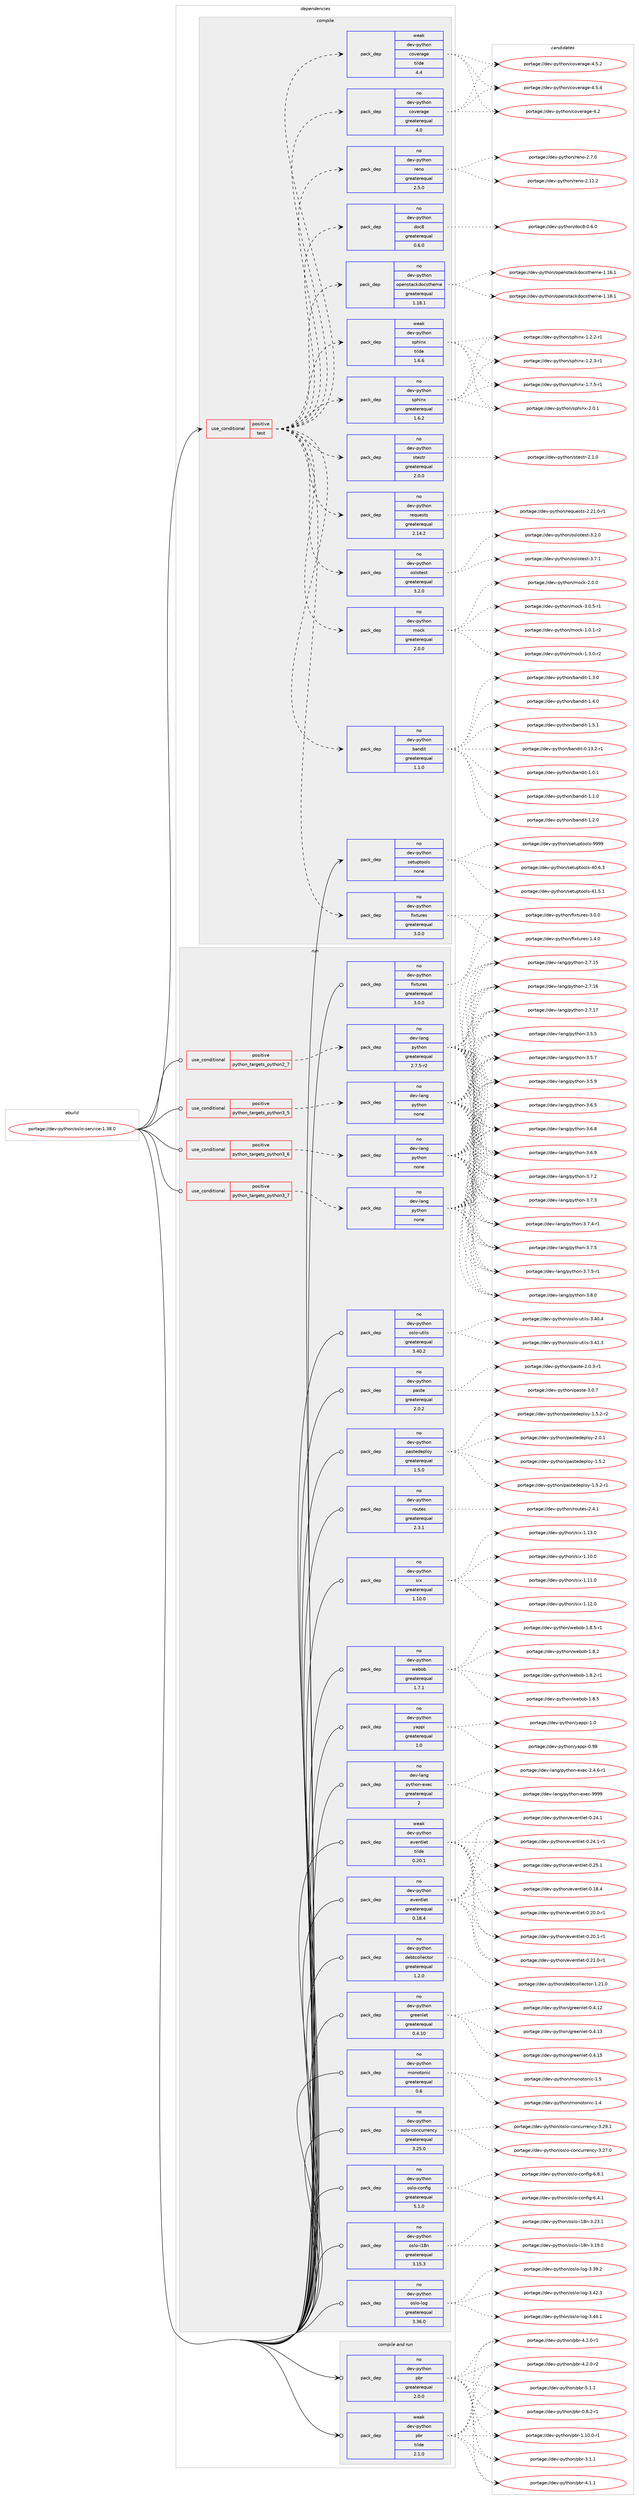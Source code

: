 digraph prolog {

# *************
# Graph options
# *************

newrank=true;
concentrate=true;
compound=true;
graph [rankdir=LR,fontname=Helvetica,fontsize=10,ranksep=1.5];#, ranksep=2.5, nodesep=0.2];
edge  [arrowhead=vee];
node  [fontname=Helvetica,fontsize=10];

# **********
# The ebuild
# **********

subgraph cluster_leftcol {
color=gray;
rank=same;
label=<<i>ebuild</i>>;
id [label="portage://dev-python/oslo-service-1.38.0", color=red, width=4, href="../dev-python/oslo-service-1.38.0.svg"];
}

# ****************
# The dependencies
# ****************

subgraph cluster_midcol {
color=gray;
label=<<i>dependencies</i>>;
subgraph cluster_compile {
fillcolor="#eeeeee";
style=filled;
label=<<i>compile</i>>;
subgraph cond33140 {
dependency154454 [label=<<TABLE BORDER="0" CELLBORDER="1" CELLSPACING="0" CELLPADDING="4"><TR><TD ROWSPAN="3" CELLPADDING="10">use_conditional</TD></TR><TR><TD>positive</TD></TR><TR><TD>test</TD></TR></TABLE>>, shape=none, color=red];
subgraph pack117983 {
dependency154455 [label=<<TABLE BORDER="0" CELLBORDER="1" CELLSPACING="0" CELLPADDING="4" WIDTH="220"><TR><TD ROWSPAN="6" CELLPADDING="30">pack_dep</TD></TR><TR><TD WIDTH="110">no</TD></TR><TR><TD>dev-python</TD></TR><TR><TD>fixtures</TD></TR><TR><TD>greaterequal</TD></TR><TR><TD>3.0.0</TD></TR></TABLE>>, shape=none, color=blue];
}
dependency154454:e -> dependency154455:w [weight=20,style="dashed",arrowhead="vee"];
subgraph pack117984 {
dependency154456 [label=<<TABLE BORDER="0" CELLBORDER="1" CELLSPACING="0" CELLPADDING="4" WIDTH="220"><TR><TD ROWSPAN="6" CELLPADDING="30">pack_dep</TD></TR><TR><TD WIDTH="110">no</TD></TR><TR><TD>dev-python</TD></TR><TR><TD>mock</TD></TR><TR><TD>greaterequal</TD></TR><TR><TD>2.0.0</TD></TR></TABLE>>, shape=none, color=blue];
}
dependency154454:e -> dependency154456:w [weight=20,style="dashed",arrowhead="vee"];
subgraph pack117985 {
dependency154457 [label=<<TABLE BORDER="0" CELLBORDER="1" CELLSPACING="0" CELLPADDING="4" WIDTH="220"><TR><TD ROWSPAN="6" CELLPADDING="30">pack_dep</TD></TR><TR><TD WIDTH="110">no</TD></TR><TR><TD>dev-python</TD></TR><TR><TD>oslotest</TD></TR><TR><TD>greaterequal</TD></TR><TR><TD>3.2.0</TD></TR></TABLE>>, shape=none, color=blue];
}
dependency154454:e -> dependency154457:w [weight=20,style="dashed",arrowhead="vee"];
subgraph pack117986 {
dependency154458 [label=<<TABLE BORDER="0" CELLBORDER="1" CELLSPACING="0" CELLPADDING="4" WIDTH="220"><TR><TD ROWSPAN="6" CELLPADDING="30">pack_dep</TD></TR><TR><TD WIDTH="110">no</TD></TR><TR><TD>dev-python</TD></TR><TR><TD>requests</TD></TR><TR><TD>greaterequal</TD></TR><TR><TD>2.14.2</TD></TR></TABLE>>, shape=none, color=blue];
}
dependency154454:e -> dependency154458:w [weight=20,style="dashed",arrowhead="vee"];
subgraph pack117987 {
dependency154459 [label=<<TABLE BORDER="0" CELLBORDER="1" CELLSPACING="0" CELLPADDING="4" WIDTH="220"><TR><TD ROWSPAN="6" CELLPADDING="30">pack_dep</TD></TR><TR><TD WIDTH="110">no</TD></TR><TR><TD>dev-python</TD></TR><TR><TD>stestr</TD></TR><TR><TD>greaterequal</TD></TR><TR><TD>2.0.0</TD></TR></TABLE>>, shape=none, color=blue];
}
dependency154454:e -> dependency154459:w [weight=20,style="dashed",arrowhead="vee"];
subgraph pack117988 {
dependency154460 [label=<<TABLE BORDER="0" CELLBORDER="1" CELLSPACING="0" CELLPADDING="4" WIDTH="220"><TR><TD ROWSPAN="6" CELLPADDING="30">pack_dep</TD></TR><TR><TD WIDTH="110">no</TD></TR><TR><TD>dev-python</TD></TR><TR><TD>sphinx</TD></TR><TR><TD>greaterequal</TD></TR><TR><TD>1.6.2</TD></TR></TABLE>>, shape=none, color=blue];
}
dependency154454:e -> dependency154460:w [weight=20,style="dashed",arrowhead="vee"];
subgraph pack117989 {
dependency154461 [label=<<TABLE BORDER="0" CELLBORDER="1" CELLSPACING="0" CELLPADDING="4" WIDTH="220"><TR><TD ROWSPAN="6" CELLPADDING="30">pack_dep</TD></TR><TR><TD WIDTH="110">weak</TD></TR><TR><TD>dev-python</TD></TR><TR><TD>sphinx</TD></TR><TR><TD>tilde</TD></TR><TR><TD>1.6.6</TD></TR></TABLE>>, shape=none, color=blue];
}
dependency154454:e -> dependency154461:w [weight=20,style="dashed",arrowhead="vee"];
subgraph pack117990 {
dependency154462 [label=<<TABLE BORDER="0" CELLBORDER="1" CELLSPACING="0" CELLPADDING="4" WIDTH="220"><TR><TD ROWSPAN="6" CELLPADDING="30">pack_dep</TD></TR><TR><TD WIDTH="110">no</TD></TR><TR><TD>dev-python</TD></TR><TR><TD>openstackdocstheme</TD></TR><TR><TD>greaterequal</TD></TR><TR><TD>1.18.1</TD></TR></TABLE>>, shape=none, color=blue];
}
dependency154454:e -> dependency154462:w [weight=20,style="dashed",arrowhead="vee"];
subgraph pack117991 {
dependency154463 [label=<<TABLE BORDER="0" CELLBORDER="1" CELLSPACING="0" CELLPADDING="4" WIDTH="220"><TR><TD ROWSPAN="6" CELLPADDING="30">pack_dep</TD></TR><TR><TD WIDTH="110">no</TD></TR><TR><TD>dev-python</TD></TR><TR><TD>doc8</TD></TR><TR><TD>greaterequal</TD></TR><TR><TD>0.6.0</TD></TR></TABLE>>, shape=none, color=blue];
}
dependency154454:e -> dependency154463:w [weight=20,style="dashed",arrowhead="vee"];
subgraph pack117992 {
dependency154464 [label=<<TABLE BORDER="0" CELLBORDER="1" CELLSPACING="0" CELLPADDING="4" WIDTH="220"><TR><TD ROWSPAN="6" CELLPADDING="30">pack_dep</TD></TR><TR><TD WIDTH="110">no</TD></TR><TR><TD>dev-python</TD></TR><TR><TD>reno</TD></TR><TR><TD>greaterequal</TD></TR><TR><TD>2.5.0</TD></TR></TABLE>>, shape=none, color=blue];
}
dependency154454:e -> dependency154464:w [weight=20,style="dashed",arrowhead="vee"];
subgraph pack117993 {
dependency154465 [label=<<TABLE BORDER="0" CELLBORDER="1" CELLSPACING="0" CELLPADDING="4" WIDTH="220"><TR><TD ROWSPAN="6" CELLPADDING="30">pack_dep</TD></TR><TR><TD WIDTH="110">no</TD></TR><TR><TD>dev-python</TD></TR><TR><TD>coverage</TD></TR><TR><TD>greaterequal</TD></TR><TR><TD>4.0</TD></TR></TABLE>>, shape=none, color=blue];
}
dependency154454:e -> dependency154465:w [weight=20,style="dashed",arrowhead="vee"];
subgraph pack117994 {
dependency154466 [label=<<TABLE BORDER="0" CELLBORDER="1" CELLSPACING="0" CELLPADDING="4" WIDTH="220"><TR><TD ROWSPAN="6" CELLPADDING="30">pack_dep</TD></TR><TR><TD WIDTH="110">weak</TD></TR><TR><TD>dev-python</TD></TR><TR><TD>coverage</TD></TR><TR><TD>tilde</TD></TR><TR><TD>4.4</TD></TR></TABLE>>, shape=none, color=blue];
}
dependency154454:e -> dependency154466:w [weight=20,style="dashed",arrowhead="vee"];
subgraph pack117995 {
dependency154467 [label=<<TABLE BORDER="0" CELLBORDER="1" CELLSPACING="0" CELLPADDING="4" WIDTH="220"><TR><TD ROWSPAN="6" CELLPADDING="30">pack_dep</TD></TR><TR><TD WIDTH="110">no</TD></TR><TR><TD>dev-python</TD></TR><TR><TD>bandit</TD></TR><TR><TD>greaterequal</TD></TR><TR><TD>1.1.0</TD></TR></TABLE>>, shape=none, color=blue];
}
dependency154454:e -> dependency154467:w [weight=20,style="dashed",arrowhead="vee"];
}
id:e -> dependency154454:w [weight=20,style="solid",arrowhead="vee"];
subgraph pack117996 {
dependency154468 [label=<<TABLE BORDER="0" CELLBORDER="1" CELLSPACING="0" CELLPADDING="4" WIDTH="220"><TR><TD ROWSPAN="6" CELLPADDING="30">pack_dep</TD></TR><TR><TD WIDTH="110">no</TD></TR><TR><TD>dev-python</TD></TR><TR><TD>setuptools</TD></TR><TR><TD>none</TD></TR><TR><TD></TD></TR></TABLE>>, shape=none, color=blue];
}
id:e -> dependency154468:w [weight=20,style="solid",arrowhead="vee"];
}
subgraph cluster_compileandrun {
fillcolor="#eeeeee";
style=filled;
label=<<i>compile and run</i>>;
subgraph pack117997 {
dependency154469 [label=<<TABLE BORDER="0" CELLBORDER="1" CELLSPACING="0" CELLPADDING="4" WIDTH="220"><TR><TD ROWSPAN="6" CELLPADDING="30">pack_dep</TD></TR><TR><TD WIDTH="110">no</TD></TR><TR><TD>dev-python</TD></TR><TR><TD>pbr</TD></TR><TR><TD>greaterequal</TD></TR><TR><TD>2.0.0</TD></TR></TABLE>>, shape=none, color=blue];
}
id:e -> dependency154469:w [weight=20,style="solid",arrowhead="odotvee"];
subgraph pack117998 {
dependency154470 [label=<<TABLE BORDER="0" CELLBORDER="1" CELLSPACING="0" CELLPADDING="4" WIDTH="220"><TR><TD ROWSPAN="6" CELLPADDING="30">pack_dep</TD></TR><TR><TD WIDTH="110">weak</TD></TR><TR><TD>dev-python</TD></TR><TR><TD>pbr</TD></TR><TR><TD>tilde</TD></TR><TR><TD>2.1.0</TD></TR></TABLE>>, shape=none, color=blue];
}
id:e -> dependency154470:w [weight=20,style="solid",arrowhead="odotvee"];
}
subgraph cluster_run {
fillcolor="#eeeeee";
style=filled;
label=<<i>run</i>>;
subgraph cond33141 {
dependency154471 [label=<<TABLE BORDER="0" CELLBORDER="1" CELLSPACING="0" CELLPADDING="4"><TR><TD ROWSPAN="3" CELLPADDING="10">use_conditional</TD></TR><TR><TD>positive</TD></TR><TR><TD>python_targets_python2_7</TD></TR></TABLE>>, shape=none, color=red];
subgraph pack117999 {
dependency154472 [label=<<TABLE BORDER="0" CELLBORDER="1" CELLSPACING="0" CELLPADDING="4" WIDTH="220"><TR><TD ROWSPAN="6" CELLPADDING="30">pack_dep</TD></TR><TR><TD WIDTH="110">no</TD></TR><TR><TD>dev-lang</TD></TR><TR><TD>python</TD></TR><TR><TD>greaterequal</TD></TR><TR><TD>2.7.5-r2</TD></TR></TABLE>>, shape=none, color=blue];
}
dependency154471:e -> dependency154472:w [weight=20,style="dashed",arrowhead="vee"];
}
id:e -> dependency154471:w [weight=20,style="solid",arrowhead="odot"];
subgraph cond33142 {
dependency154473 [label=<<TABLE BORDER="0" CELLBORDER="1" CELLSPACING="0" CELLPADDING="4"><TR><TD ROWSPAN="3" CELLPADDING="10">use_conditional</TD></TR><TR><TD>positive</TD></TR><TR><TD>python_targets_python3_5</TD></TR></TABLE>>, shape=none, color=red];
subgraph pack118000 {
dependency154474 [label=<<TABLE BORDER="0" CELLBORDER="1" CELLSPACING="0" CELLPADDING="4" WIDTH="220"><TR><TD ROWSPAN="6" CELLPADDING="30">pack_dep</TD></TR><TR><TD WIDTH="110">no</TD></TR><TR><TD>dev-lang</TD></TR><TR><TD>python</TD></TR><TR><TD>none</TD></TR><TR><TD></TD></TR></TABLE>>, shape=none, color=blue];
}
dependency154473:e -> dependency154474:w [weight=20,style="dashed",arrowhead="vee"];
}
id:e -> dependency154473:w [weight=20,style="solid",arrowhead="odot"];
subgraph cond33143 {
dependency154475 [label=<<TABLE BORDER="0" CELLBORDER="1" CELLSPACING="0" CELLPADDING="4"><TR><TD ROWSPAN="3" CELLPADDING="10">use_conditional</TD></TR><TR><TD>positive</TD></TR><TR><TD>python_targets_python3_6</TD></TR></TABLE>>, shape=none, color=red];
subgraph pack118001 {
dependency154476 [label=<<TABLE BORDER="0" CELLBORDER="1" CELLSPACING="0" CELLPADDING="4" WIDTH="220"><TR><TD ROWSPAN="6" CELLPADDING="30">pack_dep</TD></TR><TR><TD WIDTH="110">no</TD></TR><TR><TD>dev-lang</TD></TR><TR><TD>python</TD></TR><TR><TD>none</TD></TR><TR><TD></TD></TR></TABLE>>, shape=none, color=blue];
}
dependency154475:e -> dependency154476:w [weight=20,style="dashed",arrowhead="vee"];
}
id:e -> dependency154475:w [weight=20,style="solid",arrowhead="odot"];
subgraph cond33144 {
dependency154477 [label=<<TABLE BORDER="0" CELLBORDER="1" CELLSPACING="0" CELLPADDING="4"><TR><TD ROWSPAN="3" CELLPADDING="10">use_conditional</TD></TR><TR><TD>positive</TD></TR><TR><TD>python_targets_python3_7</TD></TR></TABLE>>, shape=none, color=red];
subgraph pack118002 {
dependency154478 [label=<<TABLE BORDER="0" CELLBORDER="1" CELLSPACING="0" CELLPADDING="4" WIDTH="220"><TR><TD ROWSPAN="6" CELLPADDING="30">pack_dep</TD></TR><TR><TD WIDTH="110">no</TD></TR><TR><TD>dev-lang</TD></TR><TR><TD>python</TD></TR><TR><TD>none</TD></TR><TR><TD></TD></TR></TABLE>>, shape=none, color=blue];
}
dependency154477:e -> dependency154478:w [weight=20,style="dashed",arrowhead="vee"];
}
id:e -> dependency154477:w [weight=20,style="solid",arrowhead="odot"];
subgraph pack118003 {
dependency154479 [label=<<TABLE BORDER="0" CELLBORDER="1" CELLSPACING="0" CELLPADDING="4" WIDTH="220"><TR><TD ROWSPAN="6" CELLPADDING="30">pack_dep</TD></TR><TR><TD WIDTH="110">no</TD></TR><TR><TD>dev-lang</TD></TR><TR><TD>python-exec</TD></TR><TR><TD>greaterequal</TD></TR><TR><TD>2</TD></TR></TABLE>>, shape=none, color=blue];
}
id:e -> dependency154479:w [weight=20,style="solid",arrowhead="odot"];
subgraph pack118004 {
dependency154480 [label=<<TABLE BORDER="0" CELLBORDER="1" CELLSPACING="0" CELLPADDING="4" WIDTH="220"><TR><TD ROWSPAN="6" CELLPADDING="30">pack_dep</TD></TR><TR><TD WIDTH="110">no</TD></TR><TR><TD>dev-python</TD></TR><TR><TD>debtcollector</TD></TR><TR><TD>greaterequal</TD></TR><TR><TD>1.2.0</TD></TR></TABLE>>, shape=none, color=blue];
}
id:e -> dependency154480:w [weight=20,style="solid",arrowhead="odot"];
subgraph pack118005 {
dependency154481 [label=<<TABLE BORDER="0" CELLBORDER="1" CELLSPACING="0" CELLPADDING="4" WIDTH="220"><TR><TD ROWSPAN="6" CELLPADDING="30">pack_dep</TD></TR><TR><TD WIDTH="110">no</TD></TR><TR><TD>dev-python</TD></TR><TR><TD>eventlet</TD></TR><TR><TD>greaterequal</TD></TR><TR><TD>0.18.4</TD></TR></TABLE>>, shape=none, color=blue];
}
id:e -> dependency154481:w [weight=20,style="solid",arrowhead="odot"];
subgraph pack118006 {
dependency154482 [label=<<TABLE BORDER="0" CELLBORDER="1" CELLSPACING="0" CELLPADDING="4" WIDTH="220"><TR><TD ROWSPAN="6" CELLPADDING="30">pack_dep</TD></TR><TR><TD WIDTH="110">no</TD></TR><TR><TD>dev-python</TD></TR><TR><TD>fixtures</TD></TR><TR><TD>greaterequal</TD></TR><TR><TD>3.0.0</TD></TR></TABLE>>, shape=none, color=blue];
}
id:e -> dependency154482:w [weight=20,style="solid",arrowhead="odot"];
subgraph pack118007 {
dependency154483 [label=<<TABLE BORDER="0" CELLBORDER="1" CELLSPACING="0" CELLPADDING="4" WIDTH="220"><TR><TD ROWSPAN="6" CELLPADDING="30">pack_dep</TD></TR><TR><TD WIDTH="110">no</TD></TR><TR><TD>dev-python</TD></TR><TR><TD>greenlet</TD></TR><TR><TD>greaterequal</TD></TR><TR><TD>0.4.10</TD></TR></TABLE>>, shape=none, color=blue];
}
id:e -> dependency154483:w [weight=20,style="solid",arrowhead="odot"];
subgraph pack118008 {
dependency154484 [label=<<TABLE BORDER="0" CELLBORDER="1" CELLSPACING="0" CELLPADDING="4" WIDTH="220"><TR><TD ROWSPAN="6" CELLPADDING="30">pack_dep</TD></TR><TR><TD WIDTH="110">no</TD></TR><TR><TD>dev-python</TD></TR><TR><TD>monotonic</TD></TR><TR><TD>greaterequal</TD></TR><TR><TD>0.6</TD></TR></TABLE>>, shape=none, color=blue];
}
id:e -> dependency154484:w [weight=20,style="solid",arrowhead="odot"];
subgraph pack118009 {
dependency154485 [label=<<TABLE BORDER="0" CELLBORDER="1" CELLSPACING="0" CELLPADDING="4" WIDTH="220"><TR><TD ROWSPAN="6" CELLPADDING="30">pack_dep</TD></TR><TR><TD WIDTH="110">no</TD></TR><TR><TD>dev-python</TD></TR><TR><TD>oslo-concurrency</TD></TR><TR><TD>greaterequal</TD></TR><TR><TD>3.25.0</TD></TR></TABLE>>, shape=none, color=blue];
}
id:e -> dependency154485:w [weight=20,style="solid",arrowhead="odot"];
subgraph pack118010 {
dependency154486 [label=<<TABLE BORDER="0" CELLBORDER="1" CELLSPACING="0" CELLPADDING="4" WIDTH="220"><TR><TD ROWSPAN="6" CELLPADDING="30">pack_dep</TD></TR><TR><TD WIDTH="110">no</TD></TR><TR><TD>dev-python</TD></TR><TR><TD>oslo-config</TD></TR><TR><TD>greaterequal</TD></TR><TR><TD>5.1.0</TD></TR></TABLE>>, shape=none, color=blue];
}
id:e -> dependency154486:w [weight=20,style="solid",arrowhead="odot"];
subgraph pack118011 {
dependency154487 [label=<<TABLE BORDER="0" CELLBORDER="1" CELLSPACING="0" CELLPADDING="4" WIDTH="220"><TR><TD ROWSPAN="6" CELLPADDING="30">pack_dep</TD></TR><TR><TD WIDTH="110">no</TD></TR><TR><TD>dev-python</TD></TR><TR><TD>oslo-i18n</TD></TR><TR><TD>greaterequal</TD></TR><TR><TD>3.15.3</TD></TR></TABLE>>, shape=none, color=blue];
}
id:e -> dependency154487:w [weight=20,style="solid",arrowhead="odot"];
subgraph pack118012 {
dependency154488 [label=<<TABLE BORDER="0" CELLBORDER="1" CELLSPACING="0" CELLPADDING="4" WIDTH="220"><TR><TD ROWSPAN="6" CELLPADDING="30">pack_dep</TD></TR><TR><TD WIDTH="110">no</TD></TR><TR><TD>dev-python</TD></TR><TR><TD>oslo-log</TD></TR><TR><TD>greaterequal</TD></TR><TR><TD>3.36.0</TD></TR></TABLE>>, shape=none, color=blue];
}
id:e -> dependency154488:w [weight=20,style="solid",arrowhead="odot"];
subgraph pack118013 {
dependency154489 [label=<<TABLE BORDER="0" CELLBORDER="1" CELLSPACING="0" CELLPADDING="4" WIDTH="220"><TR><TD ROWSPAN="6" CELLPADDING="30">pack_dep</TD></TR><TR><TD WIDTH="110">no</TD></TR><TR><TD>dev-python</TD></TR><TR><TD>oslo-utils</TD></TR><TR><TD>greaterequal</TD></TR><TR><TD>3.40.2</TD></TR></TABLE>>, shape=none, color=blue];
}
id:e -> dependency154489:w [weight=20,style="solid",arrowhead="odot"];
subgraph pack118014 {
dependency154490 [label=<<TABLE BORDER="0" CELLBORDER="1" CELLSPACING="0" CELLPADDING="4" WIDTH="220"><TR><TD ROWSPAN="6" CELLPADDING="30">pack_dep</TD></TR><TR><TD WIDTH="110">no</TD></TR><TR><TD>dev-python</TD></TR><TR><TD>paste</TD></TR><TR><TD>greaterequal</TD></TR><TR><TD>2.0.2</TD></TR></TABLE>>, shape=none, color=blue];
}
id:e -> dependency154490:w [weight=20,style="solid",arrowhead="odot"];
subgraph pack118015 {
dependency154491 [label=<<TABLE BORDER="0" CELLBORDER="1" CELLSPACING="0" CELLPADDING="4" WIDTH="220"><TR><TD ROWSPAN="6" CELLPADDING="30">pack_dep</TD></TR><TR><TD WIDTH="110">no</TD></TR><TR><TD>dev-python</TD></TR><TR><TD>pastedeploy</TD></TR><TR><TD>greaterequal</TD></TR><TR><TD>1.5.0</TD></TR></TABLE>>, shape=none, color=blue];
}
id:e -> dependency154491:w [weight=20,style="solid",arrowhead="odot"];
subgraph pack118016 {
dependency154492 [label=<<TABLE BORDER="0" CELLBORDER="1" CELLSPACING="0" CELLPADDING="4" WIDTH="220"><TR><TD ROWSPAN="6" CELLPADDING="30">pack_dep</TD></TR><TR><TD WIDTH="110">no</TD></TR><TR><TD>dev-python</TD></TR><TR><TD>routes</TD></TR><TR><TD>greaterequal</TD></TR><TR><TD>2.3.1</TD></TR></TABLE>>, shape=none, color=blue];
}
id:e -> dependency154492:w [weight=20,style="solid",arrowhead="odot"];
subgraph pack118017 {
dependency154493 [label=<<TABLE BORDER="0" CELLBORDER="1" CELLSPACING="0" CELLPADDING="4" WIDTH="220"><TR><TD ROWSPAN="6" CELLPADDING="30">pack_dep</TD></TR><TR><TD WIDTH="110">no</TD></TR><TR><TD>dev-python</TD></TR><TR><TD>six</TD></TR><TR><TD>greaterequal</TD></TR><TR><TD>1.10.0</TD></TR></TABLE>>, shape=none, color=blue];
}
id:e -> dependency154493:w [weight=20,style="solid",arrowhead="odot"];
subgraph pack118018 {
dependency154494 [label=<<TABLE BORDER="0" CELLBORDER="1" CELLSPACING="0" CELLPADDING="4" WIDTH="220"><TR><TD ROWSPAN="6" CELLPADDING="30">pack_dep</TD></TR><TR><TD WIDTH="110">no</TD></TR><TR><TD>dev-python</TD></TR><TR><TD>webob</TD></TR><TR><TD>greaterequal</TD></TR><TR><TD>1.7.1</TD></TR></TABLE>>, shape=none, color=blue];
}
id:e -> dependency154494:w [weight=20,style="solid",arrowhead="odot"];
subgraph pack118019 {
dependency154495 [label=<<TABLE BORDER="0" CELLBORDER="1" CELLSPACING="0" CELLPADDING="4" WIDTH="220"><TR><TD ROWSPAN="6" CELLPADDING="30">pack_dep</TD></TR><TR><TD WIDTH="110">no</TD></TR><TR><TD>dev-python</TD></TR><TR><TD>yappi</TD></TR><TR><TD>greaterequal</TD></TR><TR><TD>1.0</TD></TR></TABLE>>, shape=none, color=blue];
}
id:e -> dependency154495:w [weight=20,style="solid",arrowhead="odot"];
subgraph pack118020 {
dependency154496 [label=<<TABLE BORDER="0" CELLBORDER="1" CELLSPACING="0" CELLPADDING="4" WIDTH="220"><TR><TD ROWSPAN="6" CELLPADDING="30">pack_dep</TD></TR><TR><TD WIDTH="110">weak</TD></TR><TR><TD>dev-python</TD></TR><TR><TD>eventlet</TD></TR><TR><TD>tilde</TD></TR><TR><TD>0.20.1</TD></TR></TABLE>>, shape=none, color=blue];
}
id:e -> dependency154496:w [weight=20,style="solid",arrowhead="odot"];
}
}

# **************
# The candidates
# **************

subgraph cluster_choices {
rank=same;
color=gray;
label=<<i>candidates</i>>;

subgraph choice117983 {
color=black;
nodesep=1;
choiceportage1001011184511212111610411111047102105120116117114101115454946524648 [label="portage://dev-python/fixtures-1.4.0", color=red, width=4,href="../dev-python/fixtures-1.4.0.svg"];
choiceportage1001011184511212111610411111047102105120116117114101115455146484648 [label="portage://dev-python/fixtures-3.0.0", color=red, width=4,href="../dev-python/fixtures-3.0.0.svg"];
dependency154455:e -> choiceportage1001011184511212111610411111047102105120116117114101115454946524648:w [style=dotted,weight="100"];
dependency154455:e -> choiceportage1001011184511212111610411111047102105120116117114101115455146484648:w [style=dotted,weight="100"];
}
subgraph choice117984 {
color=black;
nodesep=1;
choiceportage1001011184511212111610411111047109111991074549464846494511450 [label="portage://dev-python/mock-1.0.1-r2", color=red, width=4,href="../dev-python/mock-1.0.1-r2.svg"];
choiceportage1001011184511212111610411111047109111991074549465146484511450 [label="portage://dev-python/mock-1.3.0-r2", color=red, width=4,href="../dev-python/mock-1.3.0-r2.svg"];
choiceportage100101118451121211161041111104710911199107455046484648 [label="portage://dev-python/mock-2.0.0", color=red, width=4,href="../dev-python/mock-2.0.0.svg"];
choiceportage1001011184511212111610411111047109111991074551464846534511449 [label="portage://dev-python/mock-3.0.5-r1", color=red, width=4,href="../dev-python/mock-3.0.5-r1.svg"];
dependency154456:e -> choiceportage1001011184511212111610411111047109111991074549464846494511450:w [style=dotted,weight="100"];
dependency154456:e -> choiceportage1001011184511212111610411111047109111991074549465146484511450:w [style=dotted,weight="100"];
dependency154456:e -> choiceportage100101118451121211161041111104710911199107455046484648:w [style=dotted,weight="100"];
dependency154456:e -> choiceportage1001011184511212111610411111047109111991074551464846534511449:w [style=dotted,weight="100"];
}
subgraph choice117985 {
color=black;
nodesep=1;
choiceportage1001011184511212111610411111047111115108111116101115116455146504648 [label="portage://dev-python/oslotest-3.2.0", color=red, width=4,href="../dev-python/oslotest-3.2.0.svg"];
choiceportage1001011184511212111610411111047111115108111116101115116455146554649 [label="portage://dev-python/oslotest-3.7.1", color=red, width=4,href="../dev-python/oslotest-3.7.1.svg"];
dependency154457:e -> choiceportage1001011184511212111610411111047111115108111116101115116455146504648:w [style=dotted,weight="100"];
dependency154457:e -> choiceportage1001011184511212111610411111047111115108111116101115116455146554649:w [style=dotted,weight="100"];
}
subgraph choice117986 {
color=black;
nodesep=1;
choiceportage1001011184511212111610411111047114101113117101115116115455046504946484511449 [label="portage://dev-python/requests-2.21.0-r1", color=red, width=4,href="../dev-python/requests-2.21.0-r1.svg"];
dependency154458:e -> choiceportage1001011184511212111610411111047114101113117101115116115455046504946484511449:w [style=dotted,weight="100"];
}
subgraph choice117987 {
color=black;
nodesep=1;
choiceportage1001011184511212111610411111047115116101115116114455046494648 [label="portage://dev-python/stestr-2.1.0", color=red, width=4,href="../dev-python/stestr-2.1.0.svg"];
dependency154459:e -> choiceportage1001011184511212111610411111047115116101115116114455046494648:w [style=dotted,weight="100"];
}
subgraph choice117988 {
color=black;
nodesep=1;
choiceportage10010111845112121116104111110471151121041051101204549465046504511449 [label="portage://dev-python/sphinx-1.2.2-r1", color=red, width=4,href="../dev-python/sphinx-1.2.2-r1.svg"];
choiceportage10010111845112121116104111110471151121041051101204549465046514511449 [label="portage://dev-python/sphinx-1.2.3-r1", color=red, width=4,href="../dev-python/sphinx-1.2.3-r1.svg"];
choiceportage10010111845112121116104111110471151121041051101204549465546534511449 [label="portage://dev-python/sphinx-1.7.5-r1", color=red, width=4,href="../dev-python/sphinx-1.7.5-r1.svg"];
choiceportage1001011184511212111610411111047115112104105110120455046484649 [label="portage://dev-python/sphinx-2.0.1", color=red, width=4,href="../dev-python/sphinx-2.0.1.svg"];
dependency154460:e -> choiceportage10010111845112121116104111110471151121041051101204549465046504511449:w [style=dotted,weight="100"];
dependency154460:e -> choiceportage10010111845112121116104111110471151121041051101204549465046514511449:w [style=dotted,weight="100"];
dependency154460:e -> choiceportage10010111845112121116104111110471151121041051101204549465546534511449:w [style=dotted,weight="100"];
dependency154460:e -> choiceportage1001011184511212111610411111047115112104105110120455046484649:w [style=dotted,weight="100"];
}
subgraph choice117989 {
color=black;
nodesep=1;
choiceportage10010111845112121116104111110471151121041051101204549465046504511449 [label="portage://dev-python/sphinx-1.2.2-r1", color=red, width=4,href="../dev-python/sphinx-1.2.2-r1.svg"];
choiceportage10010111845112121116104111110471151121041051101204549465046514511449 [label="portage://dev-python/sphinx-1.2.3-r1", color=red, width=4,href="../dev-python/sphinx-1.2.3-r1.svg"];
choiceportage10010111845112121116104111110471151121041051101204549465546534511449 [label="portage://dev-python/sphinx-1.7.5-r1", color=red, width=4,href="../dev-python/sphinx-1.7.5-r1.svg"];
choiceportage1001011184511212111610411111047115112104105110120455046484649 [label="portage://dev-python/sphinx-2.0.1", color=red, width=4,href="../dev-python/sphinx-2.0.1.svg"];
dependency154461:e -> choiceportage10010111845112121116104111110471151121041051101204549465046504511449:w [style=dotted,weight="100"];
dependency154461:e -> choiceportage10010111845112121116104111110471151121041051101204549465046514511449:w [style=dotted,weight="100"];
dependency154461:e -> choiceportage10010111845112121116104111110471151121041051101204549465546534511449:w [style=dotted,weight="100"];
dependency154461:e -> choiceportage1001011184511212111610411111047115112104105110120455046484649:w [style=dotted,weight="100"];
}
subgraph choice117990 {
color=black;
nodesep=1;
choiceportage100101118451121211161041111104711111210111011511697991071001119911511610410110910145494649544649 [label="portage://dev-python/openstackdocstheme-1.16.1", color=red, width=4,href="../dev-python/openstackdocstheme-1.16.1.svg"];
choiceportage100101118451121211161041111104711111210111011511697991071001119911511610410110910145494649564649 [label="portage://dev-python/openstackdocstheme-1.18.1", color=red, width=4,href="../dev-python/openstackdocstheme-1.18.1.svg"];
dependency154462:e -> choiceportage100101118451121211161041111104711111210111011511697991071001119911511610410110910145494649544649:w [style=dotted,weight="100"];
dependency154462:e -> choiceportage100101118451121211161041111104711111210111011511697991071001119911511610410110910145494649564649:w [style=dotted,weight="100"];
}
subgraph choice117991 {
color=black;
nodesep=1;
choiceportage10010111845112121116104111110471001119956454846544648 [label="portage://dev-python/doc8-0.6.0", color=red, width=4,href="../dev-python/doc8-0.6.0.svg"];
dependency154463:e -> choiceportage10010111845112121116104111110471001119956454846544648:w [style=dotted,weight="100"];
}
subgraph choice117992 {
color=black;
nodesep=1;
choiceportage100101118451121211161041111104711410111011145504649494650 [label="portage://dev-python/reno-2.11.2", color=red, width=4,href="../dev-python/reno-2.11.2.svg"];
choiceportage1001011184511212111610411111047114101110111455046554648 [label="portage://dev-python/reno-2.7.0", color=red, width=4,href="../dev-python/reno-2.7.0.svg"];
dependency154464:e -> choiceportage100101118451121211161041111104711410111011145504649494650:w [style=dotted,weight="100"];
dependency154464:e -> choiceportage1001011184511212111610411111047114101110111455046554648:w [style=dotted,weight="100"];
}
subgraph choice117993 {
color=black;
nodesep=1;
choiceportage1001011184511212111610411111047991111181011149710310145524650 [label="portage://dev-python/coverage-4.2", color=red, width=4,href="../dev-python/coverage-4.2.svg"];
choiceportage10010111845112121116104111110479911111810111497103101455246534650 [label="portage://dev-python/coverage-4.5.2", color=red, width=4,href="../dev-python/coverage-4.5.2.svg"];
choiceportage10010111845112121116104111110479911111810111497103101455246534652 [label="portage://dev-python/coverage-4.5.4", color=red, width=4,href="../dev-python/coverage-4.5.4.svg"];
dependency154465:e -> choiceportage1001011184511212111610411111047991111181011149710310145524650:w [style=dotted,weight="100"];
dependency154465:e -> choiceportage10010111845112121116104111110479911111810111497103101455246534650:w [style=dotted,weight="100"];
dependency154465:e -> choiceportage10010111845112121116104111110479911111810111497103101455246534652:w [style=dotted,weight="100"];
}
subgraph choice117994 {
color=black;
nodesep=1;
choiceportage1001011184511212111610411111047991111181011149710310145524650 [label="portage://dev-python/coverage-4.2", color=red, width=4,href="../dev-python/coverage-4.2.svg"];
choiceportage10010111845112121116104111110479911111810111497103101455246534650 [label="portage://dev-python/coverage-4.5.2", color=red, width=4,href="../dev-python/coverage-4.5.2.svg"];
choiceportage10010111845112121116104111110479911111810111497103101455246534652 [label="portage://dev-python/coverage-4.5.4", color=red, width=4,href="../dev-python/coverage-4.5.4.svg"];
dependency154466:e -> choiceportage1001011184511212111610411111047991111181011149710310145524650:w [style=dotted,weight="100"];
dependency154466:e -> choiceportage10010111845112121116104111110479911111810111497103101455246534650:w [style=dotted,weight="100"];
dependency154466:e -> choiceportage10010111845112121116104111110479911111810111497103101455246534652:w [style=dotted,weight="100"];
}
subgraph choice117995 {
color=black;
nodesep=1;
choiceportage10010111845112121116104111110479897110100105116454846495146504511449 [label="portage://dev-python/bandit-0.13.2-r1", color=red, width=4,href="../dev-python/bandit-0.13.2-r1.svg"];
choiceportage10010111845112121116104111110479897110100105116454946484649 [label="portage://dev-python/bandit-1.0.1", color=red, width=4,href="../dev-python/bandit-1.0.1.svg"];
choiceportage10010111845112121116104111110479897110100105116454946494648 [label="portage://dev-python/bandit-1.1.0", color=red, width=4,href="../dev-python/bandit-1.1.0.svg"];
choiceportage10010111845112121116104111110479897110100105116454946504648 [label="portage://dev-python/bandit-1.2.0", color=red, width=4,href="../dev-python/bandit-1.2.0.svg"];
choiceportage10010111845112121116104111110479897110100105116454946514648 [label="portage://dev-python/bandit-1.3.0", color=red, width=4,href="../dev-python/bandit-1.3.0.svg"];
choiceportage10010111845112121116104111110479897110100105116454946524648 [label="portage://dev-python/bandit-1.4.0", color=red, width=4,href="../dev-python/bandit-1.4.0.svg"];
choiceportage10010111845112121116104111110479897110100105116454946534649 [label="portage://dev-python/bandit-1.5.1", color=red, width=4,href="../dev-python/bandit-1.5.1.svg"];
dependency154467:e -> choiceportage10010111845112121116104111110479897110100105116454846495146504511449:w [style=dotted,weight="100"];
dependency154467:e -> choiceportage10010111845112121116104111110479897110100105116454946484649:w [style=dotted,weight="100"];
dependency154467:e -> choiceportage10010111845112121116104111110479897110100105116454946494648:w [style=dotted,weight="100"];
dependency154467:e -> choiceportage10010111845112121116104111110479897110100105116454946504648:w [style=dotted,weight="100"];
dependency154467:e -> choiceportage10010111845112121116104111110479897110100105116454946514648:w [style=dotted,weight="100"];
dependency154467:e -> choiceportage10010111845112121116104111110479897110100105116454946524648:w [style=dotted,weight="100"];
dependency154467:e -> choiceportage10010111845112121116104111110479897110100105116454946534649:w [style=dotted,weight="100"];
}
subgraph choice117996 {
color=black;
nodesep=1;
choiceportage100101118451121211161041111104711510111611711211611111110811545524846544651 [label="portage://dev-python/setuptools-40.6.3", color=red, width=4,href="../dev-python/setuptools-40.6.3.svg"];
choiceportage100101118451121211161041111104711510111611711211611111110811545524946534649 [label="portage://dev-python/setuptools-41.5.1", color=red, width=4,href="../dev-python/setuptools-41.5.1.svg"];
choiceportage10010111845112121116104111110471151011161171121161111111081154557575757 [label="portage://dev-python/setuptools-9999", color=red, width=4,href="../dev-python/setuptools-9999.svg"];
dependency154468:e -> choiceportage100101118451121211161041111104711510111611711211611111110811545524846544651:w [style=dotted,weight="100"];
dependency154468:e -> choiceportage100101118451121211161041111104711510111611711211611111110811545524946534649:w [style=dotted,weight="100"];
dependency154468:e -> choiceportage10010111845112121116104111110471151011161171121161111111081154557575757:w [style=dotted,weight="100"];
}
subgraph choice117997 {
color=black;
nodesep=1;
choiceportage1001011184511212111610411111047112981144548465646504511449 [label="portage://dev-python/pbr-0.8.2-r1", color=red, width=4,href="../dev-python/pbr-0.8.2-r1.svg"];
choiceportage100101118451121211161041111104711298114454946494846484511449 [label="portage://dev-python/pbr-1.10.0-r1", color=red, width=4,href="../dev-python/pbr-1.10.0-r1.svg"];
choiceportage100101118451121211161041111104711298114455146494649 [label="portage://dev-python/pbr-3.1.1", color=red, width=4,href="../dev-python/pbr-3.1.1.svg"];
choiceportage100101118451121211161041111104711298114455246494649 [label="portage://dev-python/pbr-4.1.1", color=red, width=4,href="../dev-python/pbr-4.1.1.svg"];
choiceportage1001011184511212111610411111047112981144552465046484511449 [label="portage://dev-python/pbr-4.2.0-r1", color=red, width=4,href="../dev-python/pbr-4.2.0-r1.svg"];
choiceportage1001011184511212111610411111047112981144552465046484511450 [label="portage://dev-python/pbr-4.2.0-r2", color=red, width=4,href="../dev-python/pbr-4.2.0-r2.svg"];
choiceportage100101118451121211161041111104711298114455346494649 [label="portage://dev-python/pbr-5.1.1", color=red, width=4,href="../dev-python/pbr-5.1.1.svg"];
dependency154469:e -> choiceportage1001011184511212111610411111047112981144548465646504511449:w [style=dotted,weight="100"];
dependency154469:e -> choiceportage100101118451121211161041111104711298114454946494846484511449:w [style=dotted,weight="100"];
dependency154469:e -> choiceportage100101118451121211161041111104711298114455146494649:w [style=dotted,weight="100"];
dependency154469:e -> choiceportage100101118451121211161041111104711298114455246494649:w [style=dotted,weight="100"];
dependency154469:e -> choiceportage1001011184511212111610411111047112981144552465046484511449:w [style=dotted,weight="100"];
dependency154469:e -> choiceportage1001011184511212111610411111047112981144552465046484511450:w [style=dotted,weight="100"];
dependency154469:e -> choiceportage100101118451121211161041111104711298114455346494649:w [style=dotted,weight="100"];
}
subgraph choice117998 {
color=black;
nodesep=1;
choiceportage1001011184511212111610411111047112981144548465646504511449 [label="portage://dev-python/pbr-0.8.2-r1", color=red, width=4,href="../dev-python/pbr-0.8.2-r1.svg"];
choiceportage100101118451121211161041111104711298114454946494846484511449 [label="portage://dev-python/pbr-1.10.0-r1", color=red, width=4,href="../dev-python/pbr-1.10.0-r1.svg"];
choiceportage100101118451121211161041111104711298114455146494649 [label="portage://dev-python/pbr-3.1.1", color=red, width=4,href="../dev-python/pbr-3.1.1.svg"];
choiceportage100101118451121211161041111104711298114455246494649 [label="portage://dev-python/pbr-4.1.1", color=red, width=4,href="../dev-python/pbr-4.1.1.svg"];
choiceportage1001011184511212111610411111047112981144552465046484511449 [label="portage://dev-python/pbr-4.2.0-r1", color=red, width=4,href="../dev-python/pbr-4.2.0-r1.svg"];
choiceportage1001011184511212111610411111047112981144552465046484511450 [label="portage://dev-python/pbr-4.2.0-r2", color=red, width=4,href="../dev-python/pbr-4.2.0-r2.svg"];
choiceportage100101118451121211161041111104711298114455346494649 [label="portage://dev-python/pbr-5.1.1", color=red, width=4,href="../dev-python/pbr-5.1.1.svg"];
dependency154470:e -> choiceportage1001011184511212111610411111047112981144548465646504511449:w [style=dotted,weight="100"];
dependency154470:e -> choiceportage100101118451121211161041111104711298114454946494846484511449:w [style=dotted,weight="100"];
dependency154470:e -> choiceportage100101118451121211161041111104711298114455146494649:w [style=dotted,weight="100"];
dependency154470:e -> choiceportage100101118451121211161041111104711298114455246494649:w [style=dotted,weight="100"];
dependency154470:e -> choiceportage1001011184511212111610411111047112981144552465046484511449:w [style=dotted,weight="100"];
dependency154470:e -> choiceportage1001011184511212111610411111047112981144552465046484511450:w [style=dotted,weight="100"];
dependency154470:e -> choiceportage100101118451121211161041111104711298114455346494649:w [style=dotted,weight="100"];
}
subgraph choice117999 {
color=black;
nodesep=1;
choiceportage10010111845108971101034711212111610411111045504655464953 [label="portage://dev-lang/python-2.7.15", color=red, width=4,href="../dev-lang/python-2.7.15.svg"];
choiceportage10010111845108971101034711212111610411111045504655464954 [label="portage://dev-lang/python-2.7.16", color=red, width=4,href="../dev-lang/python-2.7.16.svg"];
choiceportage10010111845108971101034711212111610411111045504655464955 [label="portage://dev-lang/python-2.7.17", color=red, width=4,href="../dev-lang/python-2.7.17.svg"];
choiceportage100101118451089711010347112121116104111110455146534653 [label="portage://dev-lang/python-3.5.5", color=red, width=4,href="../dev-lang/python-3.5.5.svg"];
choiceportage100101118451089711010347112121116104111110455146534655 [label="portage://dev-lang/python-3.5.7", color=red, width=4,href="../dev-lang/python-3.5.7.svg"];
choiceportage100101118451089711010347112121116104111110455146534657 [label="portage://dev-lang/python-3.5.9", color=red, width=4,href="../dev-lang/python-3.5.9.svg"];
choiceportage100101118451089711010347112121116104111110455146544653 [label="portage://dev-lang/python-3.6.5", color=red, width=4,href="../dev-lang/python-3.6.5.svg"];
choiceportage100101118451089711010347112121116104111110455146544656 [label="portage://dev-lang/python-3.6.8", color=red, width=4,href="../dev-lang/python-3.6.8.svg"];
choiceportage100101118451089711010347112121116104111110455146544657 [label="portage://dev-lang/python-3.6.9", color=red, width=4,href="../dev-lang/python-3.6.9.svg"];
choiceportage100101118451089711010347112121116104111110455146554650 [label="portage://dev-lang/python-3.7.2", color=red, width=4,href="../dev-lang/python-3.7.2.svg"];
choiceportage100101118451089711010347112121116104111110455146554651 [label="portage://dev-lang/python-3.7.3", color=red, width=4,href="../dev-lang/python-3.7.3.svg"];
choiceportage1001011184510897110103471121211161041111104551465546524511449 [label="portage://dev-lang/python-3.7.4-r1", color=red, width=4,href="../dev-lang/python-3.7.4-r1.svg"];
choiceportage100101118451089711010347112121116104111110455146554653 [label="portage://dev-lang/python-3.7.5", color=red, width=4,href="../dev-lang/python-3.7.5.svg"];
choiceportage1001011184510897110103471121211161041111104551465546534511449 [label="portage://dev-lang/python-3.7.5-r1", color=red, width=4,href="../dev-lang/python-3.7.5-r1.svg"];
choiceportage100101118451089711010347112121116104111110455146564648 [label="portage://dev-lang/python-3.8.0", color=red, width=4,href="../dev-lang/python-3.8.0.svg"];
dependency154472:e -> choiceportage10010111845108971101034711212111610411111045504655464953:w [style=dotted,weight="100"];
dependency154472:e -> choiceportage10010111845108971101034711212111610411111045504655464954:w [style=dotted,weight="100"];
dependency154472:e -> choiceportage10010111845108971101034711212111610411111045504655464955:w [style=dotted,weight="100"];
dependency154472:e -> choiceportage100101118451089711010347112121116104111110455146534653:w [style=dotted,weight="100"];
dependency154472:e -> choiceportage100101118451089711010347112121116104111110455146534655:w [style=dotted,weight="100"];
dependency154472:e -> choiceportage100101118451089711010347112121116104111110455146534657:w [style=dotted,weight="100"];
dependency154472:e -> choiceportage100101118451089711010347112121116104111110455146544653:w [style=dotted,weight="100"];
dependency154472:e -> choiceportage100101118451089711010347112121116104111110455146544656:w [style=dotted,weight="100"];
dependency154472:e -> choiceportage100101118451089711010347112121116104111110455146544657:w [style=dotted,weight="100"];
dependency154472:e -> choiceportage100101118451089711010347112121116104111110455146554650:w [style=dotted,weight="100"];
dependency154472:e -> choiceportage100101118451089711010347112121116104111110455146554651:w [style=dotted,weight="100"];
dependency154472:e -> choiceportage1001011184510897110103471121211161041111104551465546524511449:w [style=dotted,weight="100"];
dependency154472:e -> choiceportage100101118451089711010347112121116104111110455146554653:w [style=dotted,weight="100"];
dependency154472:e -> choiceportage1001011184510897110103471121211161041111104551465546534511449:w [style=dotted,weight="100"];
dependency154472:e -> choiceportage100101118451089711010347112121116104111110455146564648:w [style=dotted,weight="100"];
}
subgraph choice118000 {
color=black;
nodesep=1;
choiceportage10010111845108971101034711212111610411111045504655464953 [label="portage://dev-lang/python-2.7.15", color=red, width=4,href="../dev-lang/python-2.7.15.svg"];
choiceportage10010111845108971101034711212111610411111045504655464954 [label="portage://dev-lang/python-2.7.16", color=red, width=4,href="../dev-lang/python-2.7.16.svg"];
choiceportage10010111845108971101034711212111610411111045504655464955 [label="portage://dev-lang/python-2.7.17", color=red, width=4,href="../dev-lang/python-2.7.17.svg"];
choiceportage100101118451089711010347112121116104111110455146534653 [label="portage://dev-lang/python-3.5.5", color=red, width=4,href="../dev-lang/python-3.5.5.svg"];
choiceportage100101118451089711010347112121116104111110455146534655 [label="portage://dev-lang/python-3.5.7", color=red, width=4,href="../dev-lang/python-3.5.7.svg"];
choiceportage100101118451089711010347112121116104111110455146534657 [label="portage://dev-lang/python-3.5.9", color=red, width=4,href="../dev-lang/python-3.5.9.svg"];
choiceportage100101118451089711010347112121116104111110455146544653 [label="portage://dev-lang/python-3.6.5", color=red, width=4,href="../dev-lang/python-3.6.5.svg"];
choiceportage100101118451089711010347112121116104111110455146544656 [label="portage://dev-lang/python-3.6.8", color=red, width=4,href="../dev-lang/python-3.6.8.svg"];
choiceportage100101118451089711010347112121116104111110455146544657 [label="portage://dev-lang/python-3.6.9", color=red, width=4,href="../dev-lang/python-3.6.9.svg"];
choiceportage100101118451089711010347112121116104111110455146554650 [label="portage://dev-lang/python-3.7.2", color=red, width=4,href="../dev-lang/python-3.7.2.svg"];
choiceportage100101118451089711010347112121116104111110455146554651 [label="portage://dev-lang/python-3.7.3", color=red, width=4,href="../dev-lang/python-3.7.3.svg"];
choiceportage1001011184510897110103471121211161041111104551465546524511449 [label="portage://dev-lang/python-3.7.4-r1", color=red, width=4,href="../dev-lang/python-3.7.4-r1.svg"];
choiceportage100101118451089711010347112121116104111110455146554653 [label="portage://dev-lang/python-3.7.5", color=red, width=4,href="../dev-lang/python-3.7.5.svg"];
choiceportage1001011184510897110103471121211161041111104551465546534511449 [label="portage://dev-lang/python-3.7.5-r1", color=red, width=4,href="../dev-lang/python-3.7.5-r1.svg"];
choiceportage100101118451089711010347112121116104111110455146564648 [label="portage://dev-lang/python-3.8.0", color=red, width=4,href="../dev-lang/python-3.8.0.svg"];
dependency154474:e -> choiceportage10010111845108971101034711212111610411111045504655464953:w [style=dotted,weight="100"];
dependency154474:e -> choiceportage10010111845108971101034711212111610411111045504655464954:w [style=dotted,weight="100"];
dependency154474:e -> choiceportage10010111845108971101034711212111610411111045504655464955:w [style=dotted,weight="100"];
dependency154474:e -> choiceportage100101118451089711010347112121116104111110455146534653:w [style=dotted,weight="100"];
dependency154474:e -> choiceportage100101118451089711010347112121116104111110455146534655:w [style=dotted,weight="100"];
dependency154474:e -> choiceportage100101118451089711010347112121116104111110455146534657:w [style=dotted,weight="100"];
dependency154474:e -> choiceportage100101118451089711010347112121116104111110455146544653:w [style=dotted,weight="100"];
dependency154474:e -> choiceportage100101118451089711010347112121116104111110455146544656:w [style=dotted,weight="100"];
dependency154474:e -> choiceportage100101118451089711010347112121116104111110455146544657:w [style=dotted,weight="100"];
dependency154474:e -> choiceportage100101118451089711010347112121116104111110455146554650:w [style=dotted,weight="100"];
dependency154474:e -> choiceportage100101118451089711010347112121116104111110455146554651:w [style=dotted,weight="100"];
dependency154474:e -> choiceportage1001011184510897110103471121211161041111104551465546524511449:w [style=dotted,weight="100"];
dependency154474:e -> choiceportage100101118451089711010347112121116104111110455146554653:w [style=dotted,weight="100"];
dependency154474:e -> choiceportage1001011184510897110103471121211161041111104551465546534511449:w [style=dotted,weight="100"];
dependency154474:e -> choiceportage100101118451089711010347112121116104111110455146564648:w [style=dotted,weight="100"];
}
subgraph choice118001 {
color=black;
nodesep=1;
choiceportage10010111845108971101034711212111610411111045504655464953 [label="portage://dev-lang/python-2.7.15", color=red, width=4,href="../dev-lang/python-2.7.15.svg"];
choiceportage10010111845108971101034711212111610411111045504655464954 [label="portage://dev-lang/python-2.7.16", color=red, width=4,href="../dev-lang/python-2.7.16.svg"];
choiceportage10010111845108971101034711212111610411111045504655464955 [label="portage://dev-lang/python-2.7.17", color=red, width=4,href="../dev-lang/python-2.7.17.svg"];
choiceportage100101118451089711010347112121116104111110455146534653 [label="portage://dev-lang/python-3.5.5", color=red, width=4,href="../dev-lang/python-3.5.5.svg"];
choiceportage100101118451089711010347112121116104111110455146534655 [label="portage://dev-lang/python-3.5.7", color=red, width=4,href="../dev-lang/python-3.5.7.svg"];
choiceportage100101118451089711010347112121116104111110455146534657 [label="portage://dev-lang/python-3.5.9", color=red, width=4,href="../dev-lang/python-3.5.9.svg"];
choiceportage100101118451089711010347112121116104111110455146544653 [label="portage://dev-lang/python-3.6.5", color=red, width=4,href="../dev-lang/python-3.6.5.svg"];
choiceportage100101118451089711010347112121116104111110455146544656 [label="portage://dev-lang/python-3.6.8", color=red, width=4,href="../dev-lang/python-3.6.8.svg"];
choiceportage100101118451089711010347112121116104111110455146544657 [label="portage://dev-lang/python-3.6.9", color=red, width=4,href="../dev-lang/python-3.6.9.svg"];
choiceportage100101118451089711010347112121116104111110455146554650 [label="portage://dev-lang/python-3.7.2", color=red, width=4,href="../dev-lang/python-3.7.2.svg"];
choiceportage100101118451089711010347112121116104111110455146554651 [label="portage://dev-lang/python-3.7.3", color=red, width=4,href="../dev-lang/python-3.7.3.svg"];
choiceportage1001011184510897110103471121211161041111104551465546524511449 [label="portage://dev-lang/python-3.7.4-r1", color=red, width=4,href="../dev-lang/python-3.7.4-r1.svg"];
choiceportage100101118451089711010347112121116104111110455146554653 [label="portage://dev-lang/python-3.7.5", color=red, width=4,href="../dev-lang/python-3.7.5.svg"];
choiceportage1001011184510897110103471121211161041111104551465546534511449 [label="portage://dev-lang/python-3.7.5-r1", color=red, width=4,href="../dev-lang/python-3.7.5-r1.svg"];
choiceportage100101118451089711010347112121116104111110455146564648 [label="portage://dev-lang/python-3.8.0", color=red, width=4,href="../dev-lang/python-3.8.0.svg"];
dependency154476:e -> choiceportage10010111845108971101034711212111610411111045504655464953:w [style=dotted,weight="100"];
dependency154476:e -> choiceportage10010111845108971101034711212111610411111045504655464954:w [style=dotted,weight="100"];
dependency154476:e -> choiceportage10010111845108971101034711212111610411111045504655464955:w [style=dotted,weight="100"];
dependency154476:e -> choiceportage100101118451089711010347112121116104111110455146534653:w [style=dotted,weight="100"];
dependency154476:e -> choiceportage100101118451089711010347112121116104111110455146534655:w [style=dotted,weight="100"];
dependency154476:e -> choiceportage100101118451089711010347112121116104111110455146534657:w [style=dotted,weight="100"];
dependency154476:e -> choiceportage100101118451089711010347112121116104111110455146544653:w [style=dotted,weight="100"];
dependency154476:e -> choiceportage100101118451089711010347112121116104111110455146544656:w [style=dotted,weight="100"];
dependency154476:e -> choiceportage100101118451089711010347112121116104111110455146544657:w [style=dotted,weight="100"];
dependency154476:e -> choiceportage100101118451089711010347112121116104111110455146554650:w [style=dotted,weight="100"];
dependency154476:e -> choiceportage100101118451089711010347112121116104111110455146554651:w [style=dotted,weight="100"];
dependency154476:e -> choiceportage1001011184510897110103471121211161041111104551465546524511449:w [style=dotted,weight="100"];
dependency154476:e -> choiceportage100101118451089711010347112121116104111110455146554653:w [style=dotted,weight="100"];
dependency154476:e -> choiceportage1001011184510897110103471121211161041111104551465546534511449:w [style=dotted,weight="100"];
dependency154476:e -> choiceportage100101118451089711010347112121116104111110455146564648:w [style=dotted,weight="100"];
}
subgraph choice118002 {
color=black;
nodesep=1;
choiceportage10010111845108971101034711212111610411111045504655464953 [label="portage://dev-lang/python-2.7.15", color=red, width=4,href="../dev-lang/python-2.7.15.svg"];
choiceportage10010111845108971101034711212111610411111045504655464954 [label="portage://dev-lang/python-2.7.16", color=red, width=4,href="../dev-lang/python-2.7.16.svg"];
choiceportage10010111845108971101034711212111610411111045504655464955 [label="portage://dev-lang/python-2.7.17", color=red, width=4,href="../dev-lang/python-2.7.17.svg"];
choiceportage100101118451089711010347112121116104111110455146534653 [label="portage://dev-lang/python-3.5.5", color=red, width=4,href="../dev-lang/python-3.5.5.svg"];
choiceportage100101118451089711010347112121116104111110455146534655 [label="portage://dev-lang/python-3.5.7", color=red, width=4,href="../dev-lang/python-3.5.7.svg"];
choiceportage100101118451089711010347112121116104111110455146534657 [label="portage://dev-lang/python-3.5.9", color=red, width=4,href="../dev-lang/python-3.5.9.svg"];
choiceportage100101118451089711010347112121116104111110455146544653 [label="portage://dev-lang/python-3.6.5", color=red, width=4,href="../dev-lang/python-3.6.5.svg"];
choiceportage100101118451089711010347112121116104111110455146544656 [label="portage://dev-lang/python-3.6.8", color=red, width=4,href="../dev-lang/python-3.6.8.svg"];
choiceportage100101118451089711010347112121116104111110455146544657 [label="portage://dev-lang/python-3.6.9", color=red, width=4,href="../dev-lang/python-3.6.9.svg"];
choiceportage100101118451089711010347112121116104111110455146554650 [label="portage://dev-lang/python-3.7.2", color=red, width=4,href="../dev-lang/python-3.7.2.svg"];
choiceportage100101118451089711010347112121116104111110455146554651 [label="portage://dev-lang/python-3.7.3", color=red, width=4,href="../dev-lang/python-3.7.3.svg"];
choiceportage1001011184510897110103471121211161041111104551465546524511449 [label="portage://dev-lang/python-3.7.4-r1", color=red, width=4,href="../dev-lang/python-3.7.4-r1.svg"];
choiceportage100101118451089711010347112121116104111110455146554653 [label="portage://dev-lang/python-3.7.5", color=red, width=4,href="../dev-lang/python-3.7.5.svg"];
choiceportage1001011184510897110103471121211161041111104551465546534511449 [label="portage://dev-lang/python-3.7.5-r1", color=red, width=4,href="../dev-lang/python-3.7.5-r1.svg"];
choiceportage100101118451089711010347112121116104111110455146564648 [label="portage://dev-lang/python-3.8.0", color=red, width=4,href="../dev-lang/python-3.8.0.svg"];
dependency154478:e -> choiceportage10010111845108971101034711212111610411111045504655464953:w [style=dotted,weight="100"];
dependency154478:e -> choiceportage10010111845108971101034711212111610411111045504655464954:w [style=dotted,weight="100"];
dependency154478:e -> choiceportage10010111845108971101034711212111610411111045504655464955:w [style=dotted,weight="100"];
dependency154478:e -> choiceportage100101118451089711010347112121116104111110455146534653:w [style=dotted,weight="100"];
dependency154478:e -> choiceportage100101118451089711010347112121116104111110455146534655:w [style=dotted,weight="100"];
dependency154478:e -> choiceportage100101118451089711010347112121116104111110455146534657:w [style=dotted,weight="100"];
dependency154478:e -> choiceportage100101118451089711010347112121116104111110455146544653:w [style=dotted,weight="100"];
dependency154478:e -> choiceportage100101118451089711010347112121116104111110455146544656:w [style=dotted,weight="100"];
dependency154478:e -> choiceportage100101118451089711010347112121116104111110455146544657:w [style=dotted,weight="100"];
dependency154478:e -> choiceportage100101118451089711010347112121116104111110455146554650:w [style=dotted,weight="100"];
dependency154478:e -> choiceportage100101118451089711010347112121116104111110455146554651:w [style=dotted,weight="100"];
dependency154478:e -> choiceportage1001011184510897110103471121211161041111104551465546524511449:w [style=dotted,weight="100"];
dependency154478:e -> choiceportage100101118451089711010347112121116104111110455146554653:w [style=dotted,weight="100"];
dependency154478:e -> choiceportage1001011184510897110103471121211161041111104551465546534511449:w [style=dotted,weight="100"];
dependency154478:e -> choiceportage100101118451089711010347112121116104111110455146564648:w [style=dotted,weight="100"];
}
subgraph choice118003 {
color=black;
nodesep=1;
choiceportage10010111845108971101034711212111610411111045101120101994550465246544511449 [label="portage://dev-lang/python-exec-2.4.6-r1", color=red, width=4,href="../dev-lang/python-exec-2.4.6-r1.svg"];
choiceportage10010111845108971101034711212111610411111045101120101994557575757 [label="portage://dev-lang/python-exec-9999", color=red, width=4,href="../dev-lang/python-exec-9999.svg"];
dependency154479:e -> choiceportage10010111845108971101034711212111610411111045101120101994550465246544511449:w [style=dotted,weight="100"];
dependency154479:e -> choiceportage10010111845108971101034711212111610411111045101120101994557575757:w [style=dotted,weight="100"];
}
subgraph choice118004 {
color=black;
nodesep=1;
choiceportage100101118451121211161041111104710010198116991111081081019911611111445494650494648 [label="portage://dev-python/debtcollector-1.21.0", color=red, width=4,href="../dev-python/debtcollector-1.21.0.svg"];
dependency154480:e -> choiceportage100101118451121211161041111104710010198116991111081081019911611111445494650494648:w [style=dotted,weight="100"];
}
subgraph choice118005 {
color=black;
nodesep=1;
choiceportage100101118451121211161041111104710111810111011610810111645484649564652 [label="portage://dev-python/eventlet-0.18.4", color=red, width=4,href="../dev-python/eventlet-0.18.4.svg"];
choiceportage1001011184511212111610411111047101118101110116108101116454846504846484511449 [label="portage://dev-python/eventlet-0.20.0-r1", color=red, width=4,href="../dev-python/eventlet-0.20.0-r1.svg"];
choiceportage1001011184511212111610411111047101118101110116108101116454846504846494511449 [label="portage://dev-python/eventlet-0.20.1-r1", color=red, width=4,href="../dev-python/eventlet-0.20.1-r1.svg"];
choiceportage1001011184511212111610411111047101118101110116108101116454846504946484511449 [label="portage://dev-python/eventlet-0.21.0-r1", color=red, width=4,href="../dev-python/eventlet-0.21.0-r1.svg"];
choiceportage100101118451121211161041111104710111810111011610810111645484650524649 [label="portage://dev-python/eventlet-0.24.1", color=red, width=4,href="../dev-python/eventlet-0.24.1.svg"];
choiceportage1001011184511212111610411111047101118101110116108101116454846505246494511449 [label="portage://dev-python/eventlet-0.24.1-r1", color=red, width=4,href="../dev-python/eventlet-0.24.1-r1.svg"];
choiceportage100101118451121211161041111104710111810111011610810111645484650534649 [label="portage://dev-python/eventlet-0.25.1", color=red, width=4,href="../dev-python/eventlet-0.25.1.svg"];
dependency154481:e -> choiceportage100101118451121211161041111104710111810111011610810111645484649564652:w [style=dotted,weight="100"];
dependency154481:e -> choiceportage1001011184511212111610411111047101118101110116108101116454846504846484511449:w [style=dotted,weight="100"];
dependency154481:e -> choiceportage1001011184511212111610411111047101118101110116108101116454846504846494511449:w [style=dotted,weight="100"];
dependency154481:e -> choiceportage1001011184511212111610411111047101118101110116108101116454846504946484511449:w [style=dotted,weight="100"];
dependency154481:e -> choiceportage100101118451121211161041111104710111810111011610810111645484650524649:w [style=dotted,weight="100"];
dependency154481:e -> choiceportage1001011184511212111610411111047101118101110116108101116454846505246494511449:w [style=dotted,weight="100"];
dependency154481:e -> choiceportage100101118451121211161041111104710111810111011610810111645484650534649:w [style=dotted,weight="100"];
}
subgraph choice118006 {
color=black;
nodesep=1;
choiceportage1001011184511212111610411111047102105120116117114101115454946524648 [label="portage://dev-python/fixtures-1.4.0", color=red, width=4,href="../dev-python/fixtures-1.4.0.svg"];
choiceportage1001011184511212111610411111047102105120116117114101115455146484648 [label="portage://dev-python/fixtures-3.0.0", color=red, width=4,href="../dev-python/fixtures-3.0.0.svg"];
dependency154482:e -> choiceportage1001011184511212111610411111047102105120116117114101115454946524648:w [style=dotted,weight="100"];
dependency154482:e -> choiceportage1001011184511212111610411111047102105120116117114101115455146484648:w [style=dotted,weight="100"];
}
subgraph choice118007 {
color=black;
nodesep=1;
choiceportage100101118451121211161041111104710311410110111010810111645484652464950 [label="portage://dev-python/greenlet-0.4.12", color=red, width=4,href="../dev-python/greenlet-0.4.12.svg"];
choiceportage100101118451121211161041111104710311410110111010810111645484652464951 [label="portage://dev-python/greenlet-0.4.13", color=red, width=4,href="../dev-python/greenlet-0.4.13.svg"];
choiceportage100101118451121211161041111104710311410110111010810111645484652464953 [label="portage://dev-python/greenlet-0.4.15", color=red, width=4,href="../dev-python/greenlet-0.4.15.svg"];
dependency154483:e -> choiceportage100101118451121211161041111104710311410110111010810111645484652464950:w [style=dotted,weight="100"];
dependency154483:e -> choiceportage100101118451121211161041111104710311410110111010810111645484652464951:w [style=dotted,weight="100"];
dependency154483:e -> choiceportage100101118451121211161041111104710311410110111010810111645484652464953:w [style=dotted,weight="100"];
}
subgraph choice118008 {
color=black;
nodesep=1;
choiceportage10010111845112121116104111110471091111101111161111101059945494652 [label="portage://dev-python/monotonic-1.4", color=red, width=4,href="../dev-python/monotonic-1.4.svg"];
choiceportage10010111845112121116104111110471091111101111161111101059945494653 [label="portage://dev-python/monotonic-1.5", color=red, width=4,href="../dev-python/monotonic-1.5.svg"];
dependency154484:e -> choiceportage10010111845112121116104111110471091111101111161111101059945494652:w [style=dotted,weight="100"];
dependency154484:e -> choiceportage10010111845112121116104111110471091111101111161111101059945494653:w [style=dotted,weight="100"];
}
subgraph choice118009 {
color=black;
nodesep=1;
choiceportage10010111845112121116104111110471111151081114599111110991171141141011109912145514650554648 [label="portage://dev-python/oslo-concurrency-3.27.0", color=red, width=4,href="../dev-python/oslo-concurrency-3.27.0.svg"];
choiceportage10010111845112121116104111110471111151081114599111110991171141141011109912145514650574649 [label="portage://dev-python/oslo-concurrency-3.29.1", color=red, width=4,href="../dev-python/oslo-concurrency-3.29.1.svg"];
dependency154485:e -> choiceportage10010111845112121116104111110471111151081114599111110991171141141011109912145514650554648:w [style=dotted,weight="100"];
dependency154485:e -> choiceportage10010111845112121116104111110471111151081114599111110991171141141011109912145514650574649:w [style=dotted,weight="100"];
}
subgraph choice118010 {
color=black;
nodesep=1;
choiceportage10010111845112121116104111110471111151081114599111110102105103455446524649 [label="portage://dev-python/oslo-config-6.4.1", color=red, width=4,href="../dev-python/oslo-config-6.4.1.svg"];
choiceportage10010111845112121116104111110471111151081114599111110102105103455446564649 [label="portage://dev-python/oslo-config-6.8.1", color=red, width=4,href="../dev-python/oslo-config-6.8.1.svg"];
dependency154486:e -> choiceportage10010111845112121116104111110471111151081114599111110102105103455446524649:w [style=dotted,weight="100"];
dependency154486:e -> choiceportage10010111845112121116104111110471111151081114599111110102105103455446564649:w [style=dotted,weight="100"];
}
subgraph choice118011 {
color=black;
nodesep=1;
choiceportage100101118451121211161041111104711111510811145105495611045514649574648 [label="portage://dev-python/oslo-i18n-3.19.0", color=red, width=4,href="../dev-python/oslo-i18n-3.19.0.svg"];
choiceportage100101118451121211161041111104711111510811145105495611045514650514649 [label="portage://dev-python/oslo-i18n-3.23.1", color=red, width=4,href="../dev-python/oslo-i18n-3.23.1.svg"];
dependency154487:e -> choiceportage100101118451121211161041111104711111510811145105495611045514649574648:w [style=dotted,weight="100"];
dependency154487:e -> choiceportage100101118451121211161041111104711111510811145105495611045514650514649:w [style=dotted,weight="100"];
}
subgraph choice118012 {
color=black;
nodesep=1;
choiceportage10010111845112121116104111110471111151081114510811110345514651574650 [label="portage://dev-python/oslo-log-3.39.2", color=red, width=4,href="../dev-python/oslo-log-3.39.2.svg"];
choiceportage10010111845112121116104111110471111151081114510811110345514652504651 [label="portage://dev-python/oslo-log-3.42.3", color=red, width=4,href="../dev-python/oslo-log-3.42.3.svg"];
choiceportage10010111845112121116104111110471111151081114510811110345514652524649 [label="portage://dev-python/oslo-log-3.44.1", color=red, width=4,href="../dev-python/oslo-log-3.44.1.svg"];
dependency154488:e -> choiceportage10010111845112121116104111110471111151081114510811110345514651574650:w [style=dotted,weight="100"];
dependency154488:e -> choiceportage10010111845112121116104111110471111151081114510811110345514652504651:w [style=dotted,weight="100"];
dependency154488:e -> choiceportage10010111845112121116104111110471111151081114510811110345514652524649:w [style=dotted,weight="100"];
}
subgraph choice118013 {
color=black;
nodesep=1;
choiceportage10010111845112121116104111110471111151081114511711610510811545514652484652 [label="portage://dev-python/oslo-utils-3.40.4", color=red, width=4,href="../dev-python/oslo-utils-3.40.4.svg"];
choiceportage10010111845112121116104111110471111151081114511711610510811545514652494651 [label="portage://dev-python/oslo-utils-3.41.3", color=red, width=4,href="../dev-python/oslo-utils-3.41.3.svg"];
dependency154489:e -> choiceportage10010111845112121116104111110471111151081114511711610510811545514652484652:w [style=dotted,weight="100"];
dependency154489:e -> choiceportage10010111845112121116104111110471111151081114511711610510811545514652494651:w [style=dotted,weight="100"];
}
subgraph choice118014 {
color=black;
nodesep=1;
choiceportage1001011184511212111610411111047112971151161014550464846514511449 [label="portage://dev-python/paste-2.0.3-r1", color=red, width=4,href="../dev-python/paste-2.0.3-r1.svg"];
choiceportage100101118451121211161041111104711297115116101455146484655 [label="portage://dev-python/paste-3.0.7", color=red, width=4,href="../dev-python/paste-3.0.7.svg"];
dependency154490:e -> choiceportage1001011184511212111610411111047112971151161014550464846514511449:w [style=dotted,weight="100"];
dependency154490:e -> choiceportage100101118451121211161041111104711297115116101455146484655:w [style=dotted,weight="100"];
}
subgraph choice118015 {
color=black;
nodesep=1;
choiceportage100101118451121211161041111104711297115116101100101112108111121454946534650 [label="portage://dev-python/pastedeploy-1.5.2", color=red, width=4,href="../dev-python/pastedeploy-1.5.2.svg"];
choiceportage1001011184511212111610411111047112971151161011001011121081111214549465346504511449 [label="portage://dev-python/pastedeploy-1.5.2-r1", color=red, width=4,href="../dev-python/pastedeploy-1.5.2-r1.svg"];
choiceportage1001011184511212111610411111047112971151161011001011121081111214549465346504511450 [label="portage://dev-python/pastedeploy-1.5.2-r2", color=red, width=4,href="../dev-python/pastedeploy-1.5.2-r2.svg"];
choiceportage100101118451121211161041111104711297115116101100101112108111121455046484649 [label="portage://dev-python/pastedeploy-2.0.1", color=red, width=4,href="../dev-python/pastedeploy-2.0.1.svg"];
dependency154491:e -> choiceportage100101118451121211161041111104711297115116101100101112108111121454946534650:w [style=dotted,weight="100"];
dependency154491:e -> choiceportage1001011184511212111610411111047112971151161011001011121081111214549465346504511449:w [style=dotted,weight="100"];
dependency154491:e -> choiceportage1001011184511212111610411111047112971151161011001011121081111214549465346504511450:w [style=dotted,weight="100"];
dependency154491:e -> choiceportage100101118451121211161041111104711297115116101100101112108111121455046484649:w [style=dotted,weight="100"];
}
subgraph choice118016 {
color=black;
nodesep=1;
choiceportage1001011184511212111610411111047114111117116101115455046524649 [label="portage://dev-python/routes-2.4.1", color=red, width=4,href="../dev-python/routes-2.4.1.svg"];
dependency154492:e -> choiceportage1001011184511212111610411111047114111117116101115455046524649:w [style=dotted,weight="100"];
}
subgraph choice118017 {
color=black;
nodesep=1;
choiceportage100101118451121211161041111104711510512045494649484648 [label="portage://dev-python/six-1.10.0", color=red, width=4,href="../dev-python/six-1.10.0.svg"];
choiceportage100101118451121211161041111104711510512045494649494648 [label="portage://dev-python/six-1.11.0", color=red, width=4,href="../dev-python/six-1.11.0.svg"];
choiceportage100101118451121211161041111104711510512045494649504648 [label="portage://dev-python/six-1.12.0", color=red, width=4,href="../dev-python/six-1.12.0.svg"];
choiceportage100101118451121211161041111104711510512045494649514648 [label="portage://dev-python/six-1.13.0", color=red, width=4,href="../dev-python/six-1.13.0.svg"];
dependency154493:e -> choiceportage100101118451121211161041111104711510512045494649484648:w [style=dotted,weight="100"];
dependency154493:e -> choiceportage100101118451121211161041111104711510512045494649494648:w [style=dotted,weight="100"];
dependency154493:e -> choiceportage100101118451121211161041111104711510512045494649504648:w [style=dotted,weight="100"];
dependency154493:e -> choiceportage100101118451121211161041111104711510512045494649514648:w [style=dotted,weight="100"];
}
subgraph choice118018 {
color=black;
nodesep=1;
choiceportage10010111845112121116104111110471191019811198454946564650 [label="portage://dev-python/webob-1.8.2", color=red, width=4,href="../dev-python/webob-1.8.2.svg"];
choiceportage100101118451121211161041111104711910198111984549465646504511449 [label="portage://dev-python/webob-1.8.2-r1", color=red, width=4,href="../dev-python/webob-1.8.2-r1.svg"];
choiceportage10010111845112121116104111110471191019811198454946564653 [label="portage://dev-python/webob-1.8.5", color=red, width=4,href="../dev-python/webob-1.8.5.svg"];
choiceportage100101118451121211161041111104711910198111984549465646534511449 [label="portage://dev-python/webob-1.8.5-r1", color=red, width=4,href="../dev-python/webob-1.8.5-r1.svg"];
dependency154494:e -> choiceportage10010111845112121116104111110471191019811198454946564650:w [style=dotted,weight="100"];
dependency154494:e -> choiceportage100101118451121211161041111104711910198111984549465646504511449:w [style=dotted,weight="100"];
dependency154494:e -> choiceportage10010111845112121116104111110471191019811198454946564653:w [style=dotted,weight="100"];
dependency154494:e -> choiceportage100101118451121211161041111104711910198111984549465646534511449:w [style=dotted,weight="100"];
}
subgraph choice118019 {
color=black;
nodesep=1;
choiceportage1001011184511212111610411111047121971121121054548465756 [label="portage://dev-python/yappi-0.98", color=red, width=4,href="../dev-python/yappi-0.98.svg"];
choiceportage10010111845112121116104111110471219711211210545494648 [label="portage://dev-python/yappi-1.0", color=red, width=4,href="../dev-python/yappi-1.0.svg"];
dependency154495:e -> choiceportage1001011184511212111610411111047121971121121054548465756:w [style=dotted,weight="100"];
dependency154495:e -> choiceportage10010111845112121116104111110471219711211210545494648:w [style=dotted,weight="100"];
}
subgraph choice118020 {
color=black;
nodesep=1;
choiceportage100101118451121211161041111104710111810111011610810111645484649564652 [label="portage://dev-python/eventlet-0.18.4", color=red, width=4,href="../dev-python/eventlet-0.18.4.svg"];
choiceportage1001011184511212111610411111047101118101110116108101116454846504846484511449 [label="portage://dev-python/eventlet-0.20.0-r1", color=red, width=4,href="../dev-python/eventlet-0.20.0-r1.svg"];
choiceportage1001011184511212111610411111047101118101110116108101116454846504846494511449 [label="portage://dev-python/eventlet-0.20.1-r1", color=red, width=4,href="../dev-python/eventlet-0.20.1-r1.svg"];
choiceportage1001011184511212111610411111047101118101110116108101116454846504946484511449 [label="portage://dev-python/eventlet-0.21.0-r1", color=red, width=4,href="../dev-python/eventlet-0.21.0-r1.svg"];
choiceportage100101118451121211161041111104710111810111011610810111645484650524649 [label="portage://dev-python/eventlet-0.24.1", color=red, width=4,href="../dev-python/eventlet-0.24.1.svg"];
choiceportage1001011184511212111610411111047101118101110116108101116454846505246494511449 [label="portage://dev-python/eventlet-0.24.1-r1", color=red, width=4,href="../dev-python/eventlet-0.24.1-r1.svg"];
choiceportage100101118451121211161041111104710111810111011610810111645484650534649 [label="portage://dev-python/eventlet-0.25.1", color=red, width=4,href="../dev-python/eventlet-0.25.1.svg"];
dependency154496:e -> choiceportage100101118451121211161041111104710111810111011610810111645484649564652:w [style=dotted,weight="100"];
dependency154496:e -> choiceportage1001011184511212111610411111047101118101110116108101116454846504846484511449:w [style=dotted,weight="100"];
dependency154496:e -> choiceportage1001011184511212111610411111047101118101110116108101116454846504846494511449:w [style=dotted,weight="100"];
dependency154496:e -> choiceportage1001011184511212111610411111047101118101110116108101116454846504946484511449:w [style=dotted,weight="100"];
dependency154496:e -> choiceportage100101118451121211161041111104710111810111011610810111645484650524649:w [style=dotted,weight="100"];
dependency154496:e -> choiceportage1001011184511212111610411111047101118101110116108101116454846505246494511449:w [style=dotted,weight="100"];
dependency154496:e -> choiceportage100101118451121211161041111104710111810111011610810111645484650534649:w [style=dotted,weight="100"];
}
}

}

